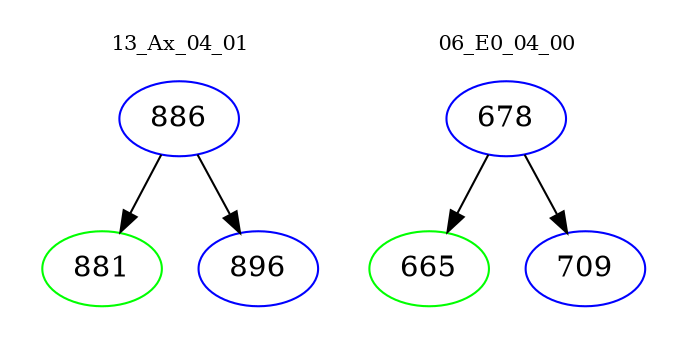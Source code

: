 digraph{
subgraph cluster_0 {
color = white
label = "13_Ax_04_01";
fontsize=10;
T0_886 [label="886", color="blue"]
T0_886 -> T0_881 [color="black"]
T0_881 [label="881", color="green"]
T0_886 -> T0_896 [color="black"]
T0_896 [label="896", color="blue"]
}
subgraph cluster_1 {
color = white
label = "06_E0_04_00";
fontsize=10;
T1_678 [label="678", color="blue"]
T1_678 -> T1_665 [color="black"]
T1_665 [label="665", color="green"]
T1_678 -> T1_709 [color="black"]
T1_709 [label="709", color="blue"]
}
}
